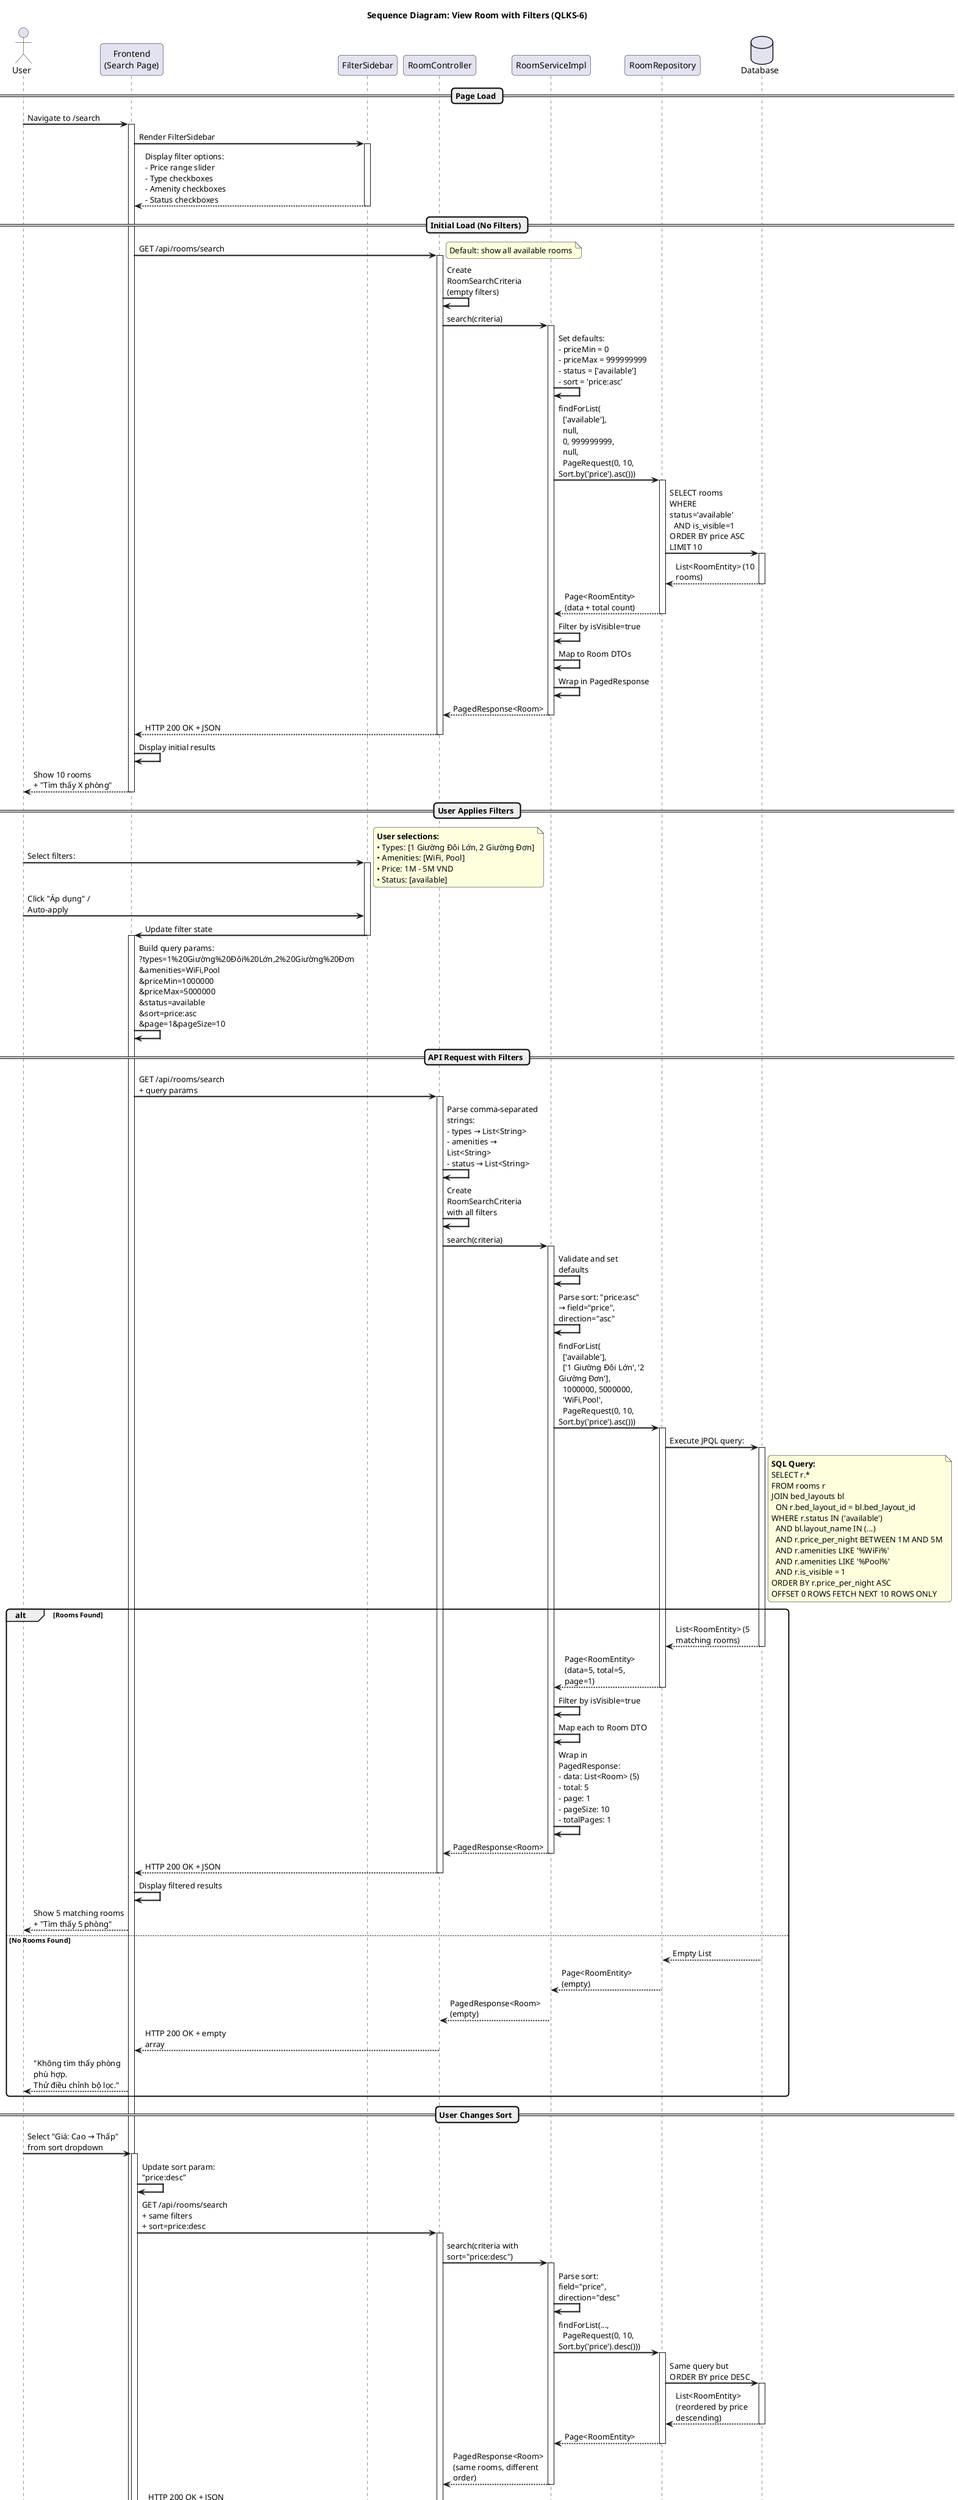 @startuml view_room_sequence

skinparam sequenceArrowThickness 2
skinparam roundcorner 10
skinparam maxmessagesize 150

actor User as U
participant "Frontend\n(Search Page)" as FE
participant "FilterSidebar" as FS
participant "RoomController" as RC
participant "RoomServiceImpl" as RS
participant "RoomRepository" as RR
database "Database" as DB

title Sequence Diagram: View Room with Filters (QLKS-6)

== Page Load ==
U -> FE: Navigate to /search
activate FE

FE -> FS: Render FilterSidebar
activate FS
FS --> FE: Display filter options:\n- Price range slider\n- Type checkboxes\n- Amenity checkboxes\n- Status checkboxes
deactivate FS

== Initial Load (No Filters) ==
FE -> RC: GET /api/rooms/search
activate RC
note right: Default: show all available rooms

RC -> RC: Create RoomSearchCriteria\n(empty filters)

RC -> RS: search(criteria)
activate RS

RS -> RS: Set defaults:\n- priceMin = 0\n- priceMax = 999999999\n- status = ['available']\n- sort = 'price:asc'

RS -> RR: findForList(\n  ['available'],\n  null,\n  0, 999999999,\n  null,\n  PageRequest(0, 10, Sort.by('price').asc()))
activate RR

RR -> DB: SELECT rooms\nWHERE status='available'\n  AND is_visible=1\nORDER BY price ASC\nLIMIT 10
activate DB
DB --> RR: List<RoomEntity> (10 rooms)
deactivate DB

RR --> RS: Page<RoomEntity>\n(data + total count)
deactivate RR

RS -> RS: Filter by isVisible=true
RS -> RS: Map to Room DTOs
RS -> RS: Wrap in PagedResponse

RS --> RC: PagedResponse<Room>
deactivate RS

RC --> FE: HTTP 200 OK + JSON
deactivate RC

FE -> FE: Display initial results
FE --> U: Show 10 rooms\n+ "Tìm thấy X phòng"
deactivate FE

== User Applies Filters ==
U -> FS: Select filters:
activate FS
note right
  **User selections:**
  • Types: [1 Giường Đôi Lớn, 2 Giường Đơn]
  • Amenities: [WiFi, Pool]
  • Price: 1M - 5M VND
  • Status: [available]
end note

U -> FS: Click "Áp dụng" / Auto-apply
FS -> FE: Update filter state
deactivate FS

activate FE
FE -> FE: Build query params:\n?types=1%20Giường%20Đôi%20Lớn,2%20Giường%20Đơn\n&amenities=WiFi,Pool\n&priceMin=1000000\n&priceMax=5000000\n&status=available\n&sort=price:asc\n&page=1&pageSize=10

== API Request with Filters ==
FE -> RC: GET /api/rooms/search + query params
activate RC

RC -> RC: Parse comma-separated strings:\n- types → List<String>\n- amenities → List<String>\n- status → List<String>

RC -> RC: Create RoomSearchCriteria with all filters

RC -> RS: search(criteria)
activate RS

RS -> RS: Validate and set defaults
RS -> RS: Parse sort: "price:asc"\n→ field="price", direction="asc"

RS -> RR: findForList(\n  ['available'],\n  ['1 Giường Đôi Lớn', '2 Giường Đơn'],\n  1000000, 5000000,\n  'WiFi,Pool',\n  PageRequest(0, 10, Sort.by('price').asc()))
activate RR

RR -> DB: Execute JPQL query:
activate DB
note right of DB
  **SQL Query:**
  SELECT r.*
  FROM rooms r
  JOIN bed_layouts bl
    ON r.bed_layout_id = bl.bed_layout_id
  WHERE r.status IN ('available')
    AND bl.layout_name IN (...)
    AND r.price_per_night BETWEEN 1M AND 5M
    AND r.amenities LIKE '%WiFi%'
    AND r.amenities LIKE '%Pool%'
    AND r.is_visible = 1
  ORDER BY r.price_per_night ASC
  OFFSET 0 ROWS FETCH NEXT 10 ROWS ONLY
end note

alt Rooms Found
    DB --> RR: List<RoomEntity> (5 matching rooms)
    deactivate DB
    
    RR --> RS: Page<RoomEntity>\n(data=5, total=5, page=1)
    deactivate RR
    
    RS -> RS: Filter by isVisible=true
    RS -> RS: Map each to Room DTO
    RS -> RS: Wrap in PagedResponse:\n- data: List<Room> (5)\n- total: 5\n- page: 1\n- pageSize: 10\n- totalPages: 1
    
    RS --> RC: PagedResponse<Room>
    deactivate RS
    
    RC --> FE: HTTP 200 OK + JSON
    deactivate RC
    
    FE -> FE: Display filtered results
    FE --> U: Show 5 matching rooms\n+ "Tìm thấy 5 phòng"
    
else No Rooms Found
    DB --> RR: Empty List
    RR --> RS: Page<RoomEntity> (empty)
    RS --> RC: PagedResponse<Room> (empty)
    RC --> FE: HTTP 200 OK + empty array
    FE --> U: "Không tìm thấy phòng phù hợp.\nThử điều chỉnh bộ lọc."
end

== User Changes Sort ==
U -> FE: Select "Giá: Cao → Thấp"\nfrom sort dropdown
activate FE

FE -> FE: Update sort param:\n"price:desc"

FE -> RC: GET /api/rooms/search\n+ same filters\n+ sort=price:desc
activate RC

RC -> RS: search(criteria with sort="price:desc")
activate RS

RS -> RS: Parse sort:\nfield="price", direction="desc"

RS -> RR: findForList(...,\n  PageRequest(0, 10, Sort.by('price').desc()))
activate RR

RR -> DB: Same query but\nORDER BY price DESC
activate DB
DB --> RR: List<RoomEntity>\n(reordered by price descending)
deactivate DB

RR --> RS: Page<RoomEntity>
deactivate RR

RS --> RC: PagedResponse<Room>\n(same rooms, different order)
deactivate RS

RC --> FE: HTTP 200 OK + JSON
deactivate RC

FE -> FE: Re-render room list\n(expensive rooms first)
FE --> U: Updated room order
deactivate FE

== User Clears Filters ==
U -> FS: Click "Xóa bộ lọc"
activate FS

FS -> FE: Reset all filters to default
deactivate FS

activate FE
FE -> RC: GET /api/rooms/search\n(no query params)
activate RC

note right: Back to initial state:\nshow all available rooms

RC -> RS: search(empty criteria)
activate RS
RS -> RR: findForList(['available'], ...)
activate RR
RR -> DB: SELECT all available rooms
activate DB
DB --> RR: All available rooms
deactivate DB
RR --> RS: Page<RoomEntity>
deactivate RR
RS --> RC: PagedResponse<Room>
deactivate RS
RC --> FE: HTTP 200 OK
deactivate RC

FE --> U: Show all rooms again
deactivate FE

@enduml

